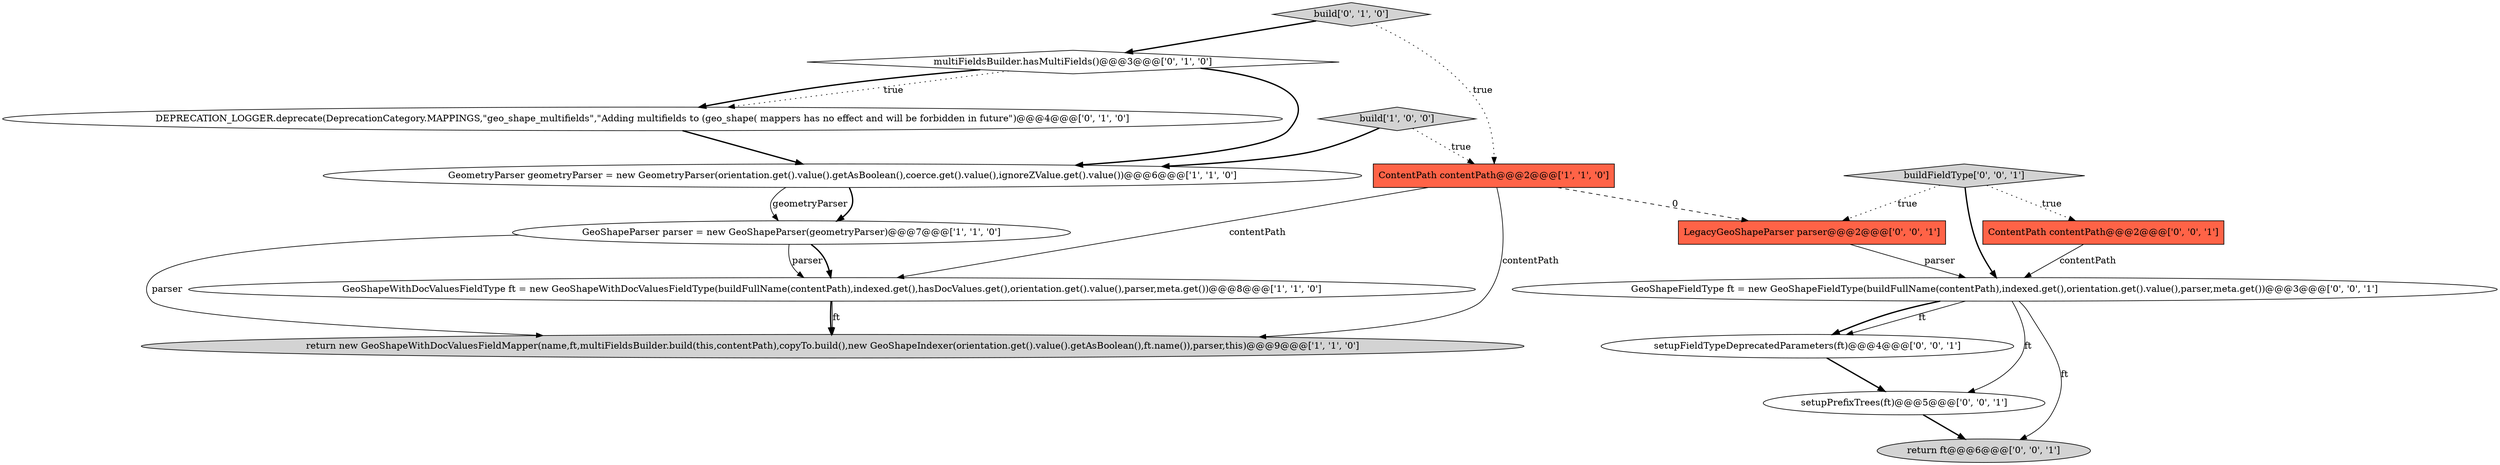 digraph {
15 [style = filled, label = "setupFieldTypeDeprecatedParameters(ft)@@@4@@@['0', '0', '1']", fillcolor = white, shape = ellipse image = "AAA0AAABBB3BBB"];
8 [style = filled, label = "build['0', '1', '0']", fillcolor = lightgray, shape = diamond image = "AAA0AAABBB2BBB"];
7 [style = filled, label = "DEPRECATION_LOGGER.deprecate(DeprecationCategory.MAPPINGS,\"geo_shape_multifields\",\"Adding multifields to (geo_shape( mappers has no effect and will be forbidden in future\")@@@4@@@['0', '1', '0']", fillcolor = white, shape = ellipse image = "AAA1AAABBB2BBB"];
2 [style = filled, label = "ContentPath contentPath@@@2@@@['1', '1', '0']", fillcolor = tomato, shape = box image = "AAA0AAABBB1BBB"];
13 [style = filled, label = "LegacyGeoShapeParser parser@@@2@@@['0', '0', '1']", fillcolor = tomato, shape = box image = "AAA0AAABBB3BBB"];
3 [style = filled, label = "return new GeoShapeWithDocValuesFieldMapper(name,ft,multiFieldsBuilder.build(this,contentPath),copyTo.build(),new GeoShapeIndexer(orientation.get().value().getAsBoolean(),ft.name()),parser,this)@@@9@@@['1', '1', '0']", fillcolor = lightgray, shape = ellipse image = "AAA0AAABBB1BBB"];
5 [style = filled, label = "GeoShapeWithDocValuesFieldType ft = new GeoShapeWithDocValuesFieldType(buildFullName(contentPath),indexed.get(),hasDocValues.get(),orientation.get().value(),parser,meta.get())@@@8@@@['1', '1', '0']", fillcolor = white, shape = ellipse image = "AAA0AAABBB1BBB"];
9 [style = filled, label = "ContentPath contentPath@@@2@@@['0', '0', '1']", fillcolor = tomato, shape = box image = "AAA0AAABBB3BBB"];
0 [style = filled, label = "GeometryParser geometryParser = new GeometryParser(orientation.get().value().getAsBoolean(),coerce.get().value(),ignoreZValue.get().value())@@@6@@@['1', '1', '0']", fillcolor = white, shape = ellipse image = "AAA0AAABBB1BBB"];
14 [style = filled, label = "setupPrefixTrees(ft)@@@5@@@['0', '0', '1']", fillcolor = white, shape = ellipse image = "AAA0AAABBB3BBB"];
4 [style = filled, label = "build['1', '0', '0']", fillcolor = lightgray, shape = diamond image = "AAA0AAABBB1BBB"];
11 [style = filled, label = "buildFieldType['0', '0', '1']", fillcolor = lightgray, shape = diamond image = "AAA0AAABBB3BBB"];
1 [style = filled, label = "GeoShapeParser parser = new GeoShapeParser(geometryParser)@@@7@@@['1', '1', '0']", fillcolor = white, shape = ellipse image = "AAA0AAABBB1BBB"];
12 [style = filled, label = "return ft@@@6@@@['0', '0', '1']", fillcolor = lightgray, shape = ellipse image = "AAA0AAABBB3BBB"];
10 [style = filled, label = "GeoShapeFieldType ft = new GeoShapeFieldType(buildFullName(contentPath),indexed.get(),orientation.get().value(),parser,meta.get())@@@3@@@['0', '0', '1']", fillcolor = white, shape = ellipse image = "AAA0AAABBB3BBB"];
6 [style = filled, label = "multiFieldsBuilder.hasMultiFields()@@@3@@@['0', '1', '0']", fillcolor = white, shape = diamond image = "AAA1AAABBB2BBB"];
11->9 [style = dotted, label="true"];
9->10 [style = solid, label="contentPath"];
13->10 [style = solid, label="parser"];
10->14 [style = solid, label="ft"];
1->3 [style = solid, label="parser"];
2->5 [style = solid, label="contentPath"];
6->7 [style = dotted, label="true"];
6->0 [style = bold, label=""];
14->12 [style = bold, label=""];
8->2 [style = dotted, label="true"];
1->5 [style = solid, label="parser"];
8->6 [style = bold, label=""];
0->1 [style = bold, label=""];
2->3 [style = solid, label="contentPath"];
5->3 [style = solid, label="ft"];
10->12 [style = solid, label="ft"];
11->10 [style = bold, label=""];
15->14 [style = bold, label=""];
7->0 [style = bold, label=""];
0->1 [style = solid, label="geometryParser"];
10->15 [style = solid, label="ft"];
10->15 [style = bold, label=""];
5->3 [style = bold, label=""];
6->7 [style = bold, label=""];
11->13 [style = dotted, label="true"];
4->0 [style = bold, label=""];
2->13 [style = dashed, label="0"];
4->2 [style = dotted, label="true"];
1->5 [style = bold, label=""];
}
